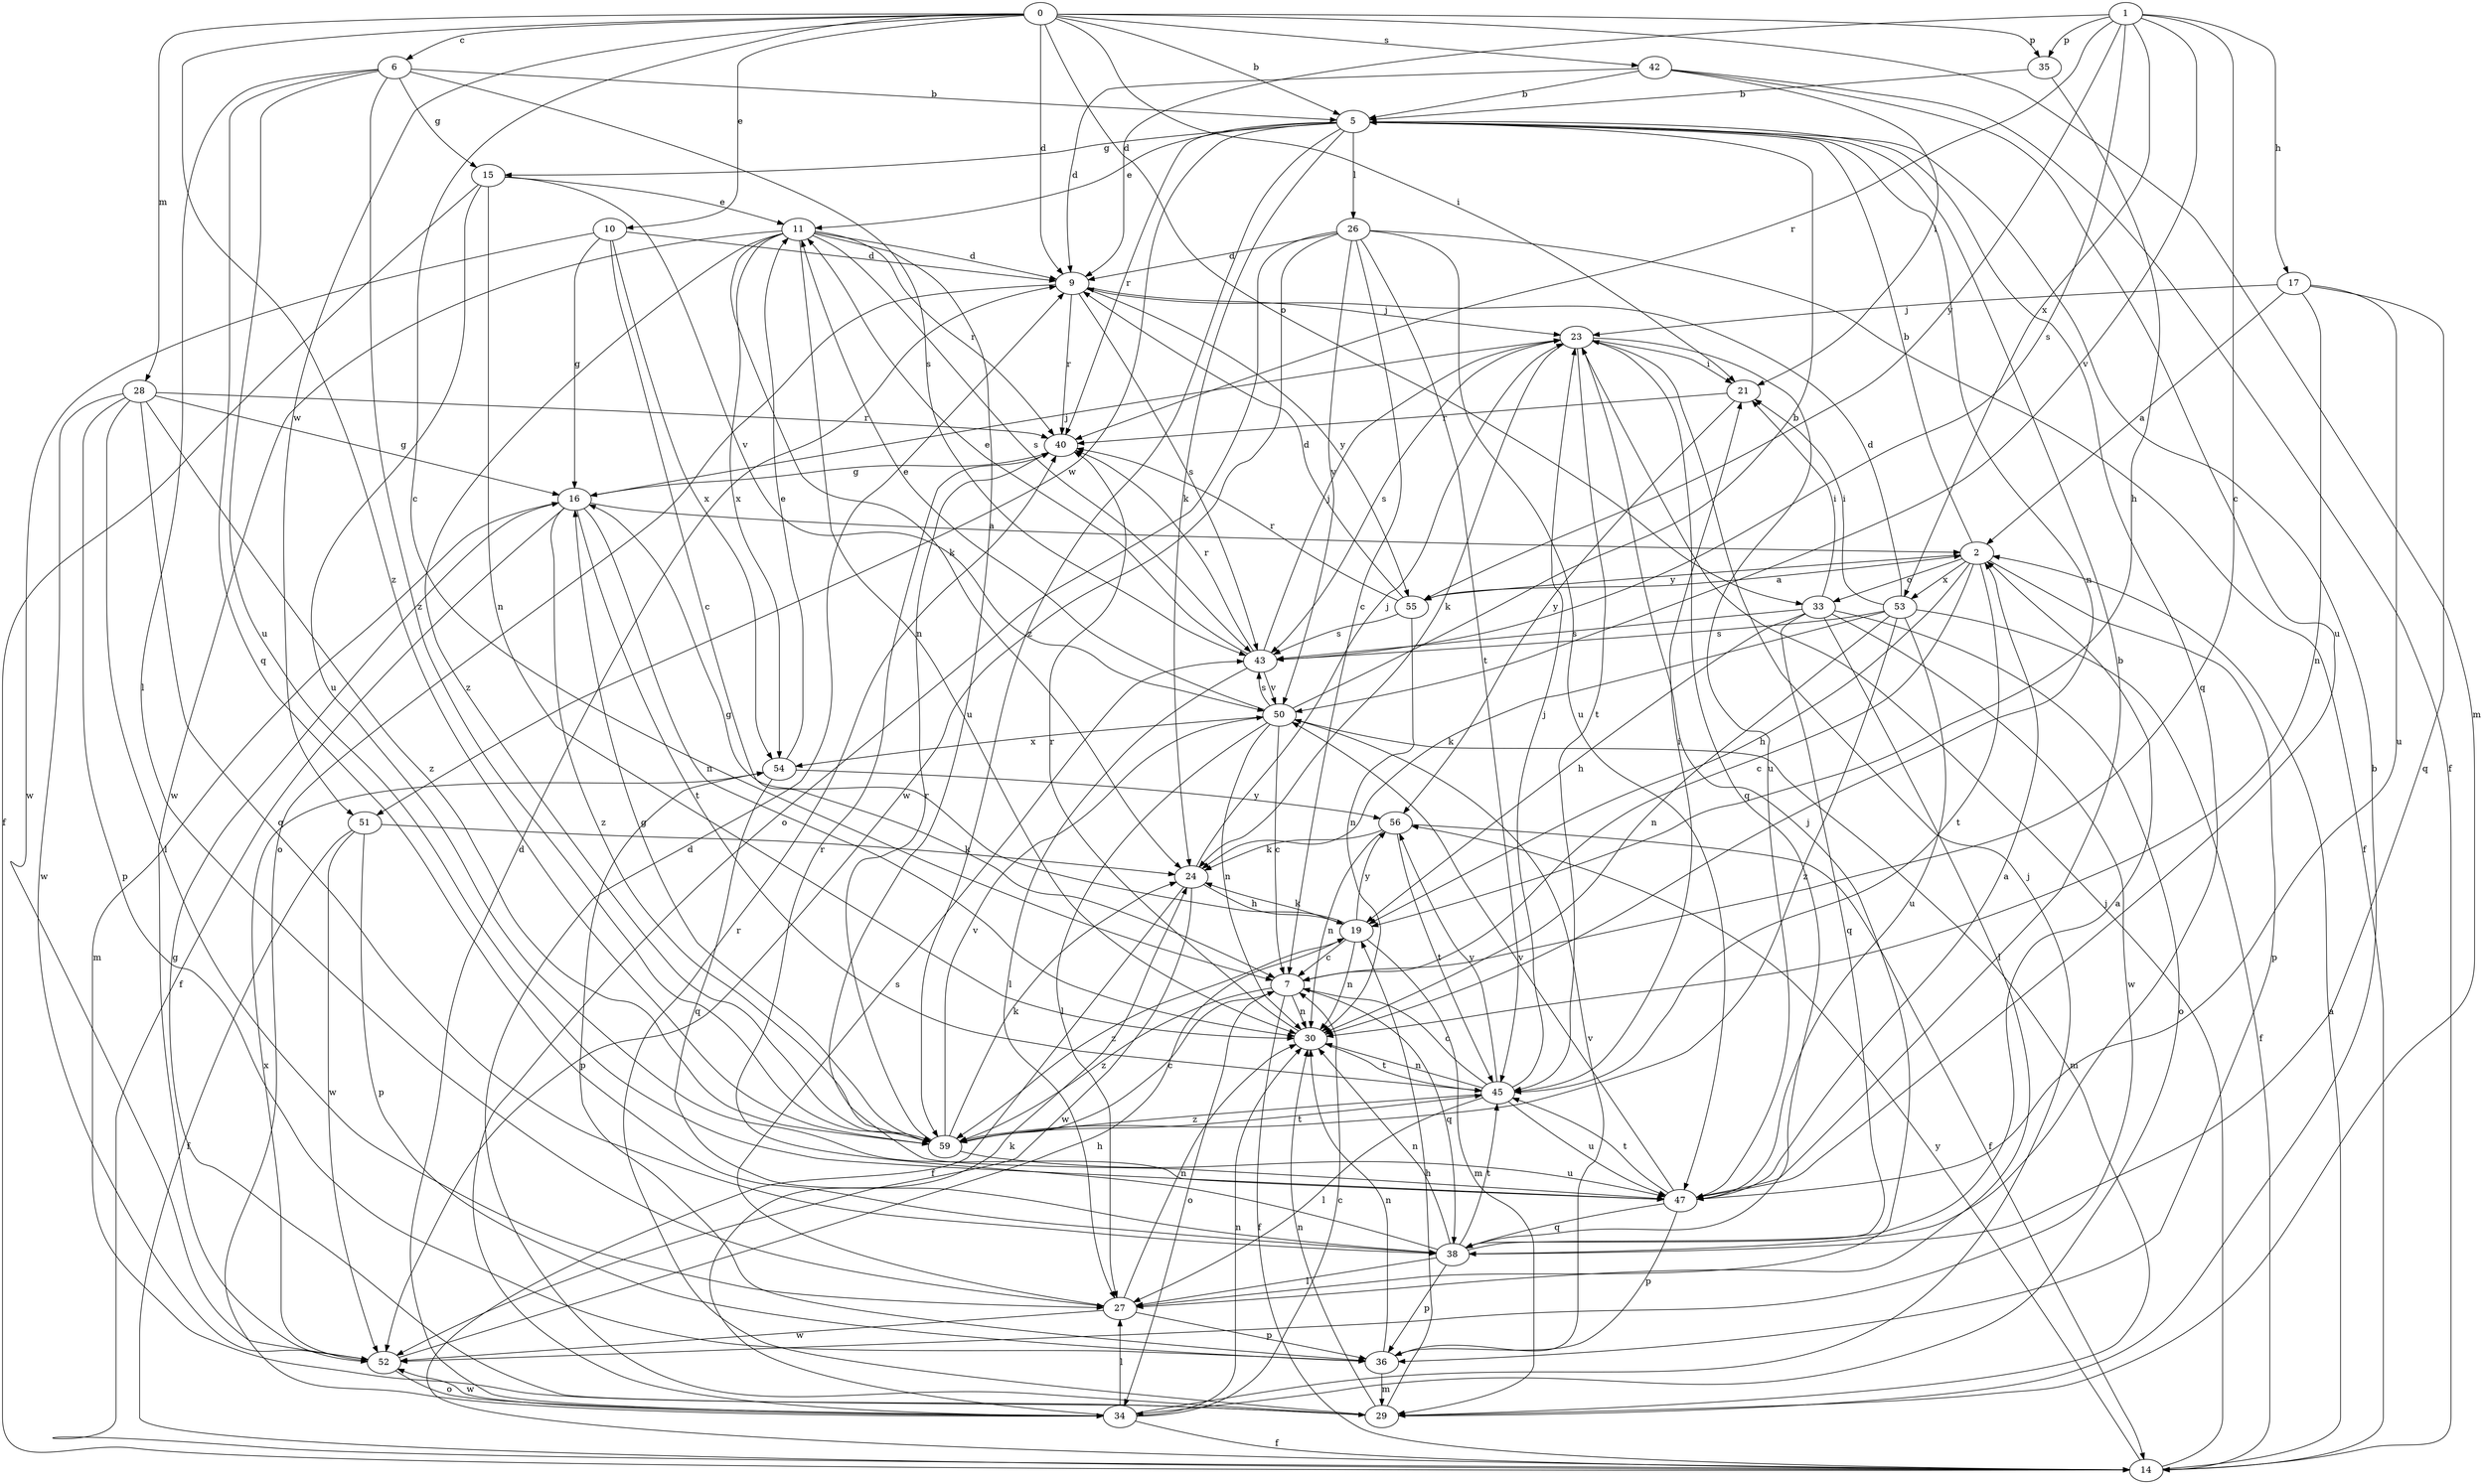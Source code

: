 strict digraph  {
0;
1;
2;
5;
6;
7;
9;
10;
11;
14;
15;
16;
17;
19;
21;
23;
24;
26;
27;
28;
29;
30;
33;
34;
35;
36;
38;
40;
42;
43;
45;
47;
50;
51;
52;
53;
54;
55;
56;
59;
0 -> 5  [label=b];
0 -> 6  [label=c];
0 -> 7  [label=c];
0 -> 9  [label=d];
0 -> 10  [label=e];
0 -> 21  [label=i];
0 -> 28  [label=m];
0 -> 29  [label=m];
0 -> 33  [label=o];
0 -> 35  [label=p];
0 -> 42  [label=s];
0 -> 51  [label=w];
0 -> 59  [label=z];
1 -> 7  [label=c];
1 -> 9  [label=d];
1 -> 17  [label=h];
1 -> 35  [label=p];
1 -> 40  [label=r];
1 -> 43  [label=s];
1 -> 50  [label=v];
1 -> 53  [label=x];
1 -> 55  [label=y];
2 -> 5  [label=b];
2 -> 7  [label=c];
2 -> 19  [label=h];
2 -> 33  [label=o];
2 -> 36  [label=p];
2 -> 45  [label=t];
2 -> 53  [label=x];
2 -> 55  [label=y];
5 -> 11  [label=e];
5 -> 15  [label=g];
5 -> 24  [label=k];
5 -> 26  [label=l];
5 -> 30  [label=n];
5 -> 38  [label=q];
5 -> 40  [label=r];
5 -> 51  [label=w];
5 -> 59  [label=z];
6 -> 5  [label=b];
6 -> 15  [label=g];
6 -> 27  [label=l];
6 -> 38  [label=q];
6 -> 43  [label=s];
6 -> 47  [label=u];
6 -> 59  [label=z];
7 -> 14  [label=f];
7 -> 30  [label=n];
7 -> 34  [label=o];
7 -> 38  [label=q];
7 -> 59  [label=z];
9 -> 23  [label=j];
9 -> 34  [label=o];
9 -> 40  [label=r];
9 -> 43  [label=s];
9 -> 55  [label=y];
10 -> 7  [label=c];
10 -> 9  [label=d];
10 -> 16  [label=g];
10 -> 52  [label=w];
10 -> 54  [label=x];
11 -> 9  [label=d];
11 -> 24  [label=k];
11 -> 30  [label=n];
11 -> 40  [label=r];
11 -> 43  [label=s];
11 -> 47  [label=u];
11 -> 52  [label=w];
11 -> 54  [label=x];
11 -> 59  [label=z];
14 -> 2  [label=a];
14 -> 23  [label=j];
14 -> 56  [label=y];
15 -> 11  [label=e];
15 -> 14  [label=f];
15 -> 30  [label=n];
15 -> 47  [label=u];
15 -> 50  [label=v];
16 -> 2  [label=a];
16 -> 14  [label=f];
16 -> 23  [label=j];
16 -> 29  [label=m];
16 -> 30  [label=n];
16 -> 45  [label=t];
16 -> 59  [label=z];
17 -> 2  [label=a];
17 -> 23  [label=j];
17 -> 30  [label=n];
17 -> 38  [label=q];
17 -> 47  [label=u];
19 -> 7  [label=c];
19 -> 16  [label=g];
19 -> 24  [label=k];
19 -> 29  [label=m];
19 -> 30  [label=n];
19 -> 56  [label=y];
19 -> 59  [label=z];
21 -> 40  [label=r];
21 -> 56  [label=y];
23 -> 21  [label=i];
23 -> 24  [label=k];
23 -> 38  [label=q];
23 -> 43  [label=s];
23 -> 45  [label=t];
23 -> 47  [label=u];
24 -> 14  [label=f];
24 -> 19  [label=h];
24 -> 23  [label=j];
24 -> 52  [label=w];
26 -> 7  [label=c];
26 -> 9  [label=d];
26 -> 14  [label=f];
26 -> 34  [label=o];
26 -> 45  [label=t];
26 -> 47  [label=u];
26 -> 50  [label=v];
26 -> 52  [label=w];
27 -> 23  [label=j];
27 -> 30  [label=n];
27 -> 36  [label=p];
27 -> 43  [label=s];
27 -> 52  [label=w];
28 -> 16  [label=g];
28 -> 27  [label=l];
28 -> 36  [label=p];
28 -> 38  [label=q];
28 -> 40  [label=r];
28 -> 52  [label=w];
28 -> 59  [label=z];
29 -> 5  [label=b];
29 -> 9  [label=d];
29 -> 16  [label=g];
29 -> 19  [label=h];
29 -> 30  [label=n];
29 -> 40  [label=r];
30 -> 40  [label=r];
30 -> 45  [label=t];
33 -> 19  [label=h];
33 -> 21  [label=i];
33 -> 27  [label=l];
33 -> 34  [label=o];
33 -> 38  [label=q];
33 -> 43  [label=s];
33 -> 52  [label=w];
34 -> 7  [label=c];
34 -> 9  [label=d];
34 -> 14  [label=f];
34 -> 23  [label=j];
34 -> 24  [label=k];
34 -> 27  [label=l];
34 -> 30  [label=n];
34 -> 52  [label=w];
35 -> 5  [label=b];
35 -> 19  [label=h];
36 -> 29  [label=m];
36 -> 30  [label=n];
36 -> 50  [label=v];
38 -> 2  [label=a];
38 -> 27  [label=l];
38 -> 30  [label=n];
38 -> 36  [label=p];
38 -> 40  [label=r];
38 -> 45  [label=t];
40 -> 16  [label=g];
42 -> 5  [label=b];
42 -> 9  [label=d];
42 -> 14  [label=f];
42 -> 21  [label=i];
42 -> 47  [label=u];
43 -> 11  [label=e];
43 -> 23  [label=j];
43 -> 27  [label=l];
43 -> 40  [label=r];
43 -> 50  [label=v];
45 -> 7  [label=c];
45 -> 21  [label=i];
45 -> 23  [label=j];
45 -> 27  [label=l];
45 -> 30  [label=n];
45 -> 47  [label=u];
45 -> 56  [label=y];
45 -> 59  [label=z];
47 -> 2  [label=a];
47 -> 5  [label=b];
47 -> 36  [label=p];
47 -> 38  [label=q];
47 -> 45  [label=t];
47 -> 50  [label=v];
50 -> 5  [label=b];
50 -> 7  [label=c];
50 -> 11  [label=e];
50 -> 27  [label=l];
50 -> 29  [label=m];
50 -> 30  [label=n];
50 -> 43  [label=s];
50 -> 54  [label=x];
51 -> 14  [label=f];
51 -> 24  [label=k];
51 -> 36  [label=p];
51 -> 52  [label=w];
52 -> 19  [label=h];
52 -> 34  [label=o];
52 -> 54  [label=x];
53 -> 9  [label=d];
53 -> 14  [label=f];
53 -> 21  [label=i];
53 -> 24  [label=k];
53 -> 30  [label=n];
53 -> 43  [label=s];
53 -> 47  [label=u];
53 -> 59  [label=z];
54 -> 11  [label=e];
54 -> 36  [label=p];
54 -> 38  [label=q];
54 -> 56  [label=y];
55 -> 2  [label=a];
55 -> 9  [label=d];
55 -> 30  [label=n];
55 -> 40  [label=r];
55 -> 43  [label=s];
56 -> 14  [label=f];
56 -> 24  [label=k];
56 -> 30  [label=n];
56 -> 45  [label=t];
59 -> 7  [label=c];
59 -> 16  [label=g];
59 -> 24  [label=k];
59 -> 40  [label=r];
59 -> 45  [label=t];
59 -> 47  [label=u];
59 -> 50  [label=v];
}

